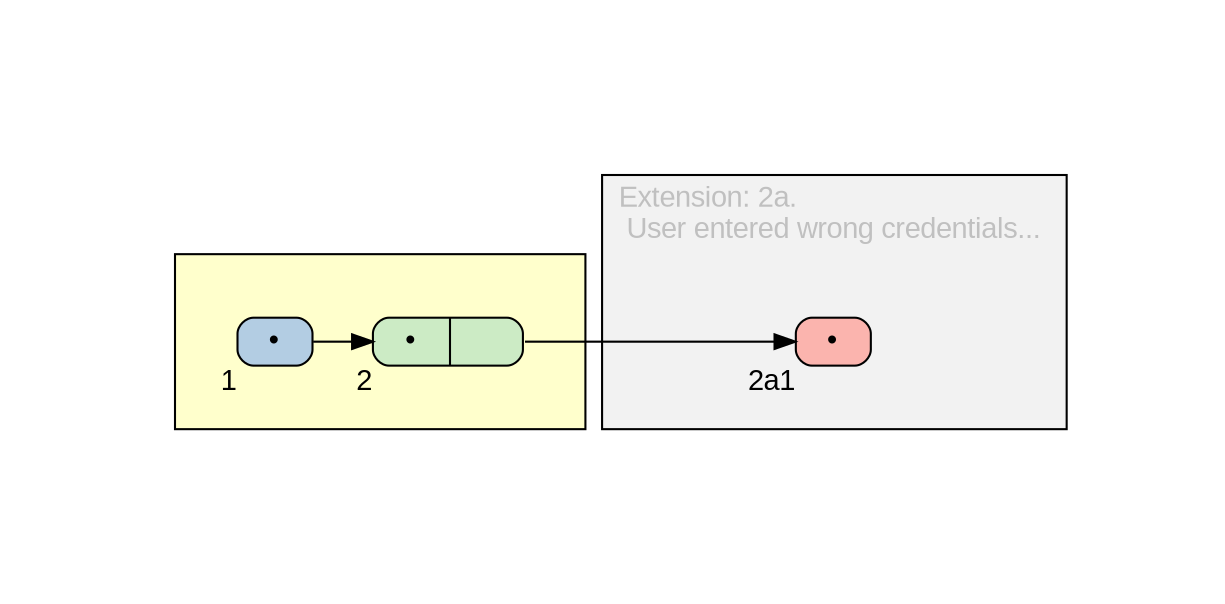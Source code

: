 digraph mygraph {
	rankdir="LR"
	fontcolor="gray"
	fontname="Arial"
	margin="1"
	dpi="62"
	node [
		shape="Mrecord",
		style="filled",
		label="",
		fontname="Arial",
		width="0.5",
		height="0.1",
		fillcolor="#b3cde3"
	]
	edge [
		fontname="Arial"
	]
	ranksep="0.4"
	nodesep="0.2"
	 labeljust="l"
	subgraph cluster_UC7_ {
		bgcolor="#ffffcc"
		label=""
		margin="30"
		"UC71" [xlabel="1", label="{<JMP>&bull;}", tooltip="User enters login and password.", width="0.5"]
		"UC72" [xlabel="2", fillcolor="#ccebc5", label="{<JMP>&bull;|<EXT>}", tooltip="System verifies login and password. #(consume:email)", width="1.0"]
	}
	subgraph cluster_UC7_2a {
		label="Extension: 2a.\l User entered wrong credentials... "
		bgcolor="#f2f2f2"
		fontcolor="gray"
		margin="30"
		"UC72a1" [xlabel="2a1", fillcolor="#fbb4ae", label="{<JMP>&bull;}", tooltip="System shows error message. #(abort)", width="0.5"]
	}
	"UC71":"JMP" -> "UC72":"JMP" [URL="#UC7_1"]
	"UC72":"EXT" -> "UC72a1":"JMP" [URL="#UC7_2"]
}
